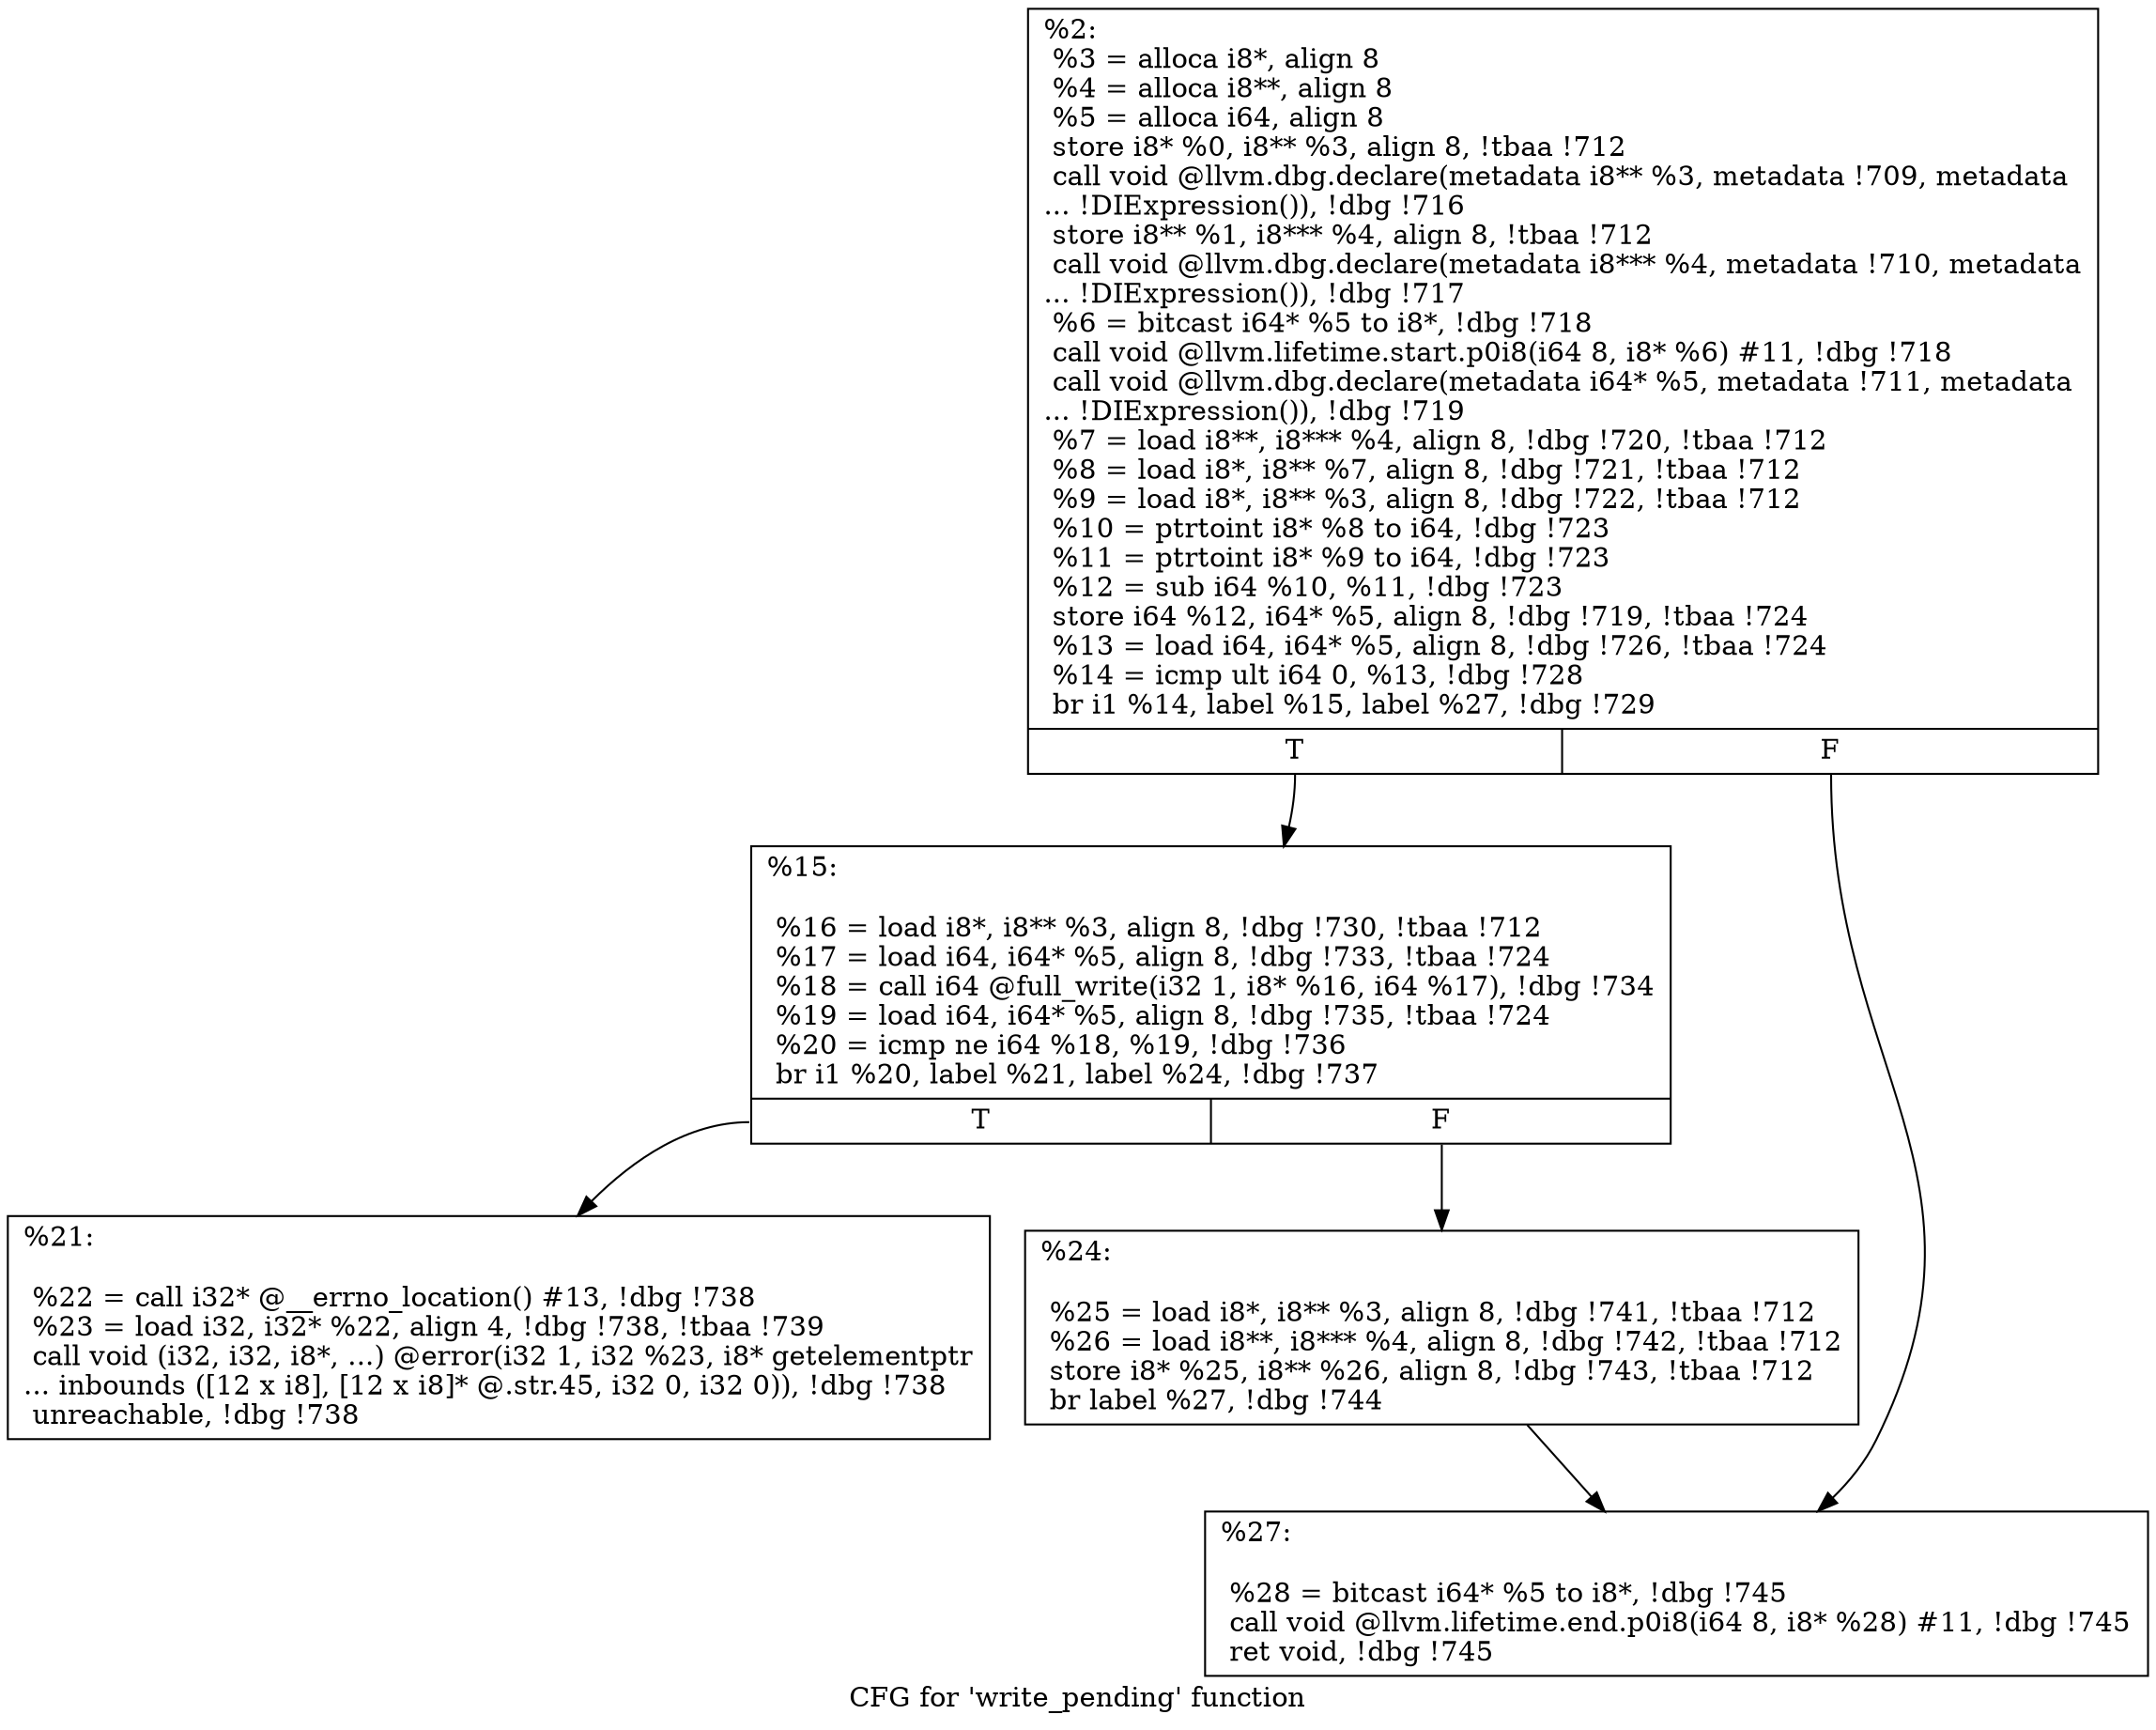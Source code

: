 digraph "CFG for 'write_pending' function" {
	label="CFG for 'write_pending' function";

	Node0x178d530 [shape=record,label="{%2:\l  %3 = alloca i8*, align 8\l  %4 = alloca i8**, align 8\l  %5 = alloca i64, align 8\l  store i8* %0, i8** %3, align 8, !tbaa !712\l  call void @llvm.dbg.declare(metadata i8** %3, metadata !709, metadata\l... !DIExpression()), !dbg !716\l  store i8** %1, i8*** %4, align 8, !tbaa !712\l  call void @llvm.dbg.declare(metadata i8*** %4, metadata !710, metadata\l... !DIExpression()), !dbg !717\l  %6 = bitcast i64* %5 to i8*, !dbg !718\l  call void @llvm.lifetime.start.p0i8(i64 8, i8* %6) #11, !dbg !718\l  call void @llvm.dbg.declare(metadata i64* %5, metadata !711, metadata\l... !DIExpression()), !dbg !719\l  %7 = load i8**, i8*** %4, align 8, !dbg !720, !tbaa !712\l  %8 = load i8*, i8** %7, align 8, !dbg !721, !tbaa !712\l  %9 = load i8*, i8** %3, align 8, !dbg !722, !tbaa !712\l  %10 = ptrtoint i8* %8 to i64, !dbg !723\l  %11 = ptrtoint i8* %9 to i64, !dbg !723\l  %12 = sub i64 %10, %11, !dbg !723\l  store i64 %12, i64* %5, align 8, !dbg !719, !tbaa !724\l  %13 = load i64, i64* %5, align 8, !dbg !726, !tbaa !724\l  %14 = icmp ult i64 0, %13, !dbg !728\l  br i1 %14, label %15, label %27, !dbg !729\l|{<s0>T|<s1>F}}"];
	Node0x178d530:s0 -> Node0x178d610;
	Node0x178d530:s1 -> Node0x178d700;
	Node0x178d610 [shape=record,label="{%15:\l\l  %16 = load i8*, i8** %3, align 8, !dbg !730, !tbaa !712\l  %17 = load i64, i64* %5, align 8, !dbg !733, !tbaa !724\l  %18 = call i64 @full_write(i32 1, i8* %16, i64 %17), !dbg !734\l  %19 = load i64, i64* %5, align 8, !dbg !735, !tbaa !724\l  %20 = icmp ne i64 %18, %19, !dbg !736\l  br i1 %20, label %21, label %24, !dbg !737\l|{<s0>T|<s1>F}}"];
	Node0x178d610:s0 -> Node0x178d660;
	Node0x178d610:s1 -> Node0x178d6b0;
	Node0x178d660 [shape=record,label="{%21:\l\l  %22 = call i32* @__errno_location() #13, !dbg !738\l  %23 = load i32, i32* %22, align 4, !dbg !738, !tbaa !739\l  call void (i32, i32, i8*, ...) @error(i32 1, i32 %23, i8* getelementptr\l... inbounds ([12 x i8], [12 x i8]* @.str.45, i32 0, i32 0)), !dbg !738\l  unreachable, !dbg !738\l}"];
	Node0x178d6b0 [shape=record,label="{%24:\l\l  %25 = load i8*, i8** %3, align 8, !dbg !741, !tbaa !712\l  %26 = load i8**, i8*** %4, align 8, !dbg !742, !tbaa !712\l  store i8* %25, i8** %26, align 8, !dbg !743, !tbaa !712\l  br label %27, !dbg !744\l}"];
	Node0x178d6b0 -> Node0x178d700;
	Node0x178d700 [shape=record,label="{%27:\l\l  %28 = bitcast i64* %5 to i8*, !dbg !745\l  call void @llvm.lifetime.end.p0i8(i64 8, i8* %28) #11, !dbg !745\l  ret void, !dbg !745\l}"];
}
